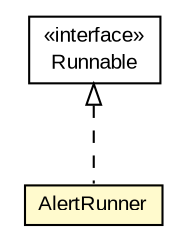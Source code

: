 #!/usr/local/bin/dot
#
# Class diagram 
# Generated by UMLGraph version R5_6-24-gf6e263 (http://www.umlgraph.org/)
#

digraph G {
	edge [fontname="arial",fontsize=10,labelfontname="arial",labelfontsize=10];
	node [fontname="arial",fontsize=10,shape=plaintext];
	nodesep=0.25;
	ranksep=0.5;
	// org.miloss.fgsms.sla.AlertRunner
	c135912 [label=<<table title="org.miloss.fgsms.sla.AlertRunner" border="0" cellborder="1" cellspacing="0" cellpadding="2" port="p" bgcolor="lemonChiffon" href="./AlertRunner.html">
		<tr><td><table border="0" cellspacing="0" cellpadding="1">
<tr><td align="center" balign="center"> AlertRunner </td></tr>
		</table></td></tr>
		</table>>, URL="./AlertRunner.html", fontname="arial", fontcolor="black", fontsize=10.0];
	//org.miloss.fgsms.sla.AlertRunner implements java.lang.Runnable
	c136138:p -> c135912:p [dir=back,arrowtail=empty,style=dashed];
	// java.lang.Runnable
	c136138 [label=<<table title="java.lang.Runnable" border="0" cellborder="1" cellspacing="0" cellpadding="2" port="p" href="http://java.sun.com/j2se/1.4.2/docs/api/java/lang/Runnable.html">
		<tr><td><table border="0" cellspacing="0" cellpadding="1">
<tr><td align="center" balign="center"> &#171;interface&#187; </td></tr>
<tr><td align="center" balign="center"> Runnable </td></tr>
		</table></td></tr>
		</table>>, URL="http://java.sun.com/j2se/1.4.2/docs/api/java/lang/Runnable.html", fontname="arial", fontcolor="black", fontsize=10.0];
}

